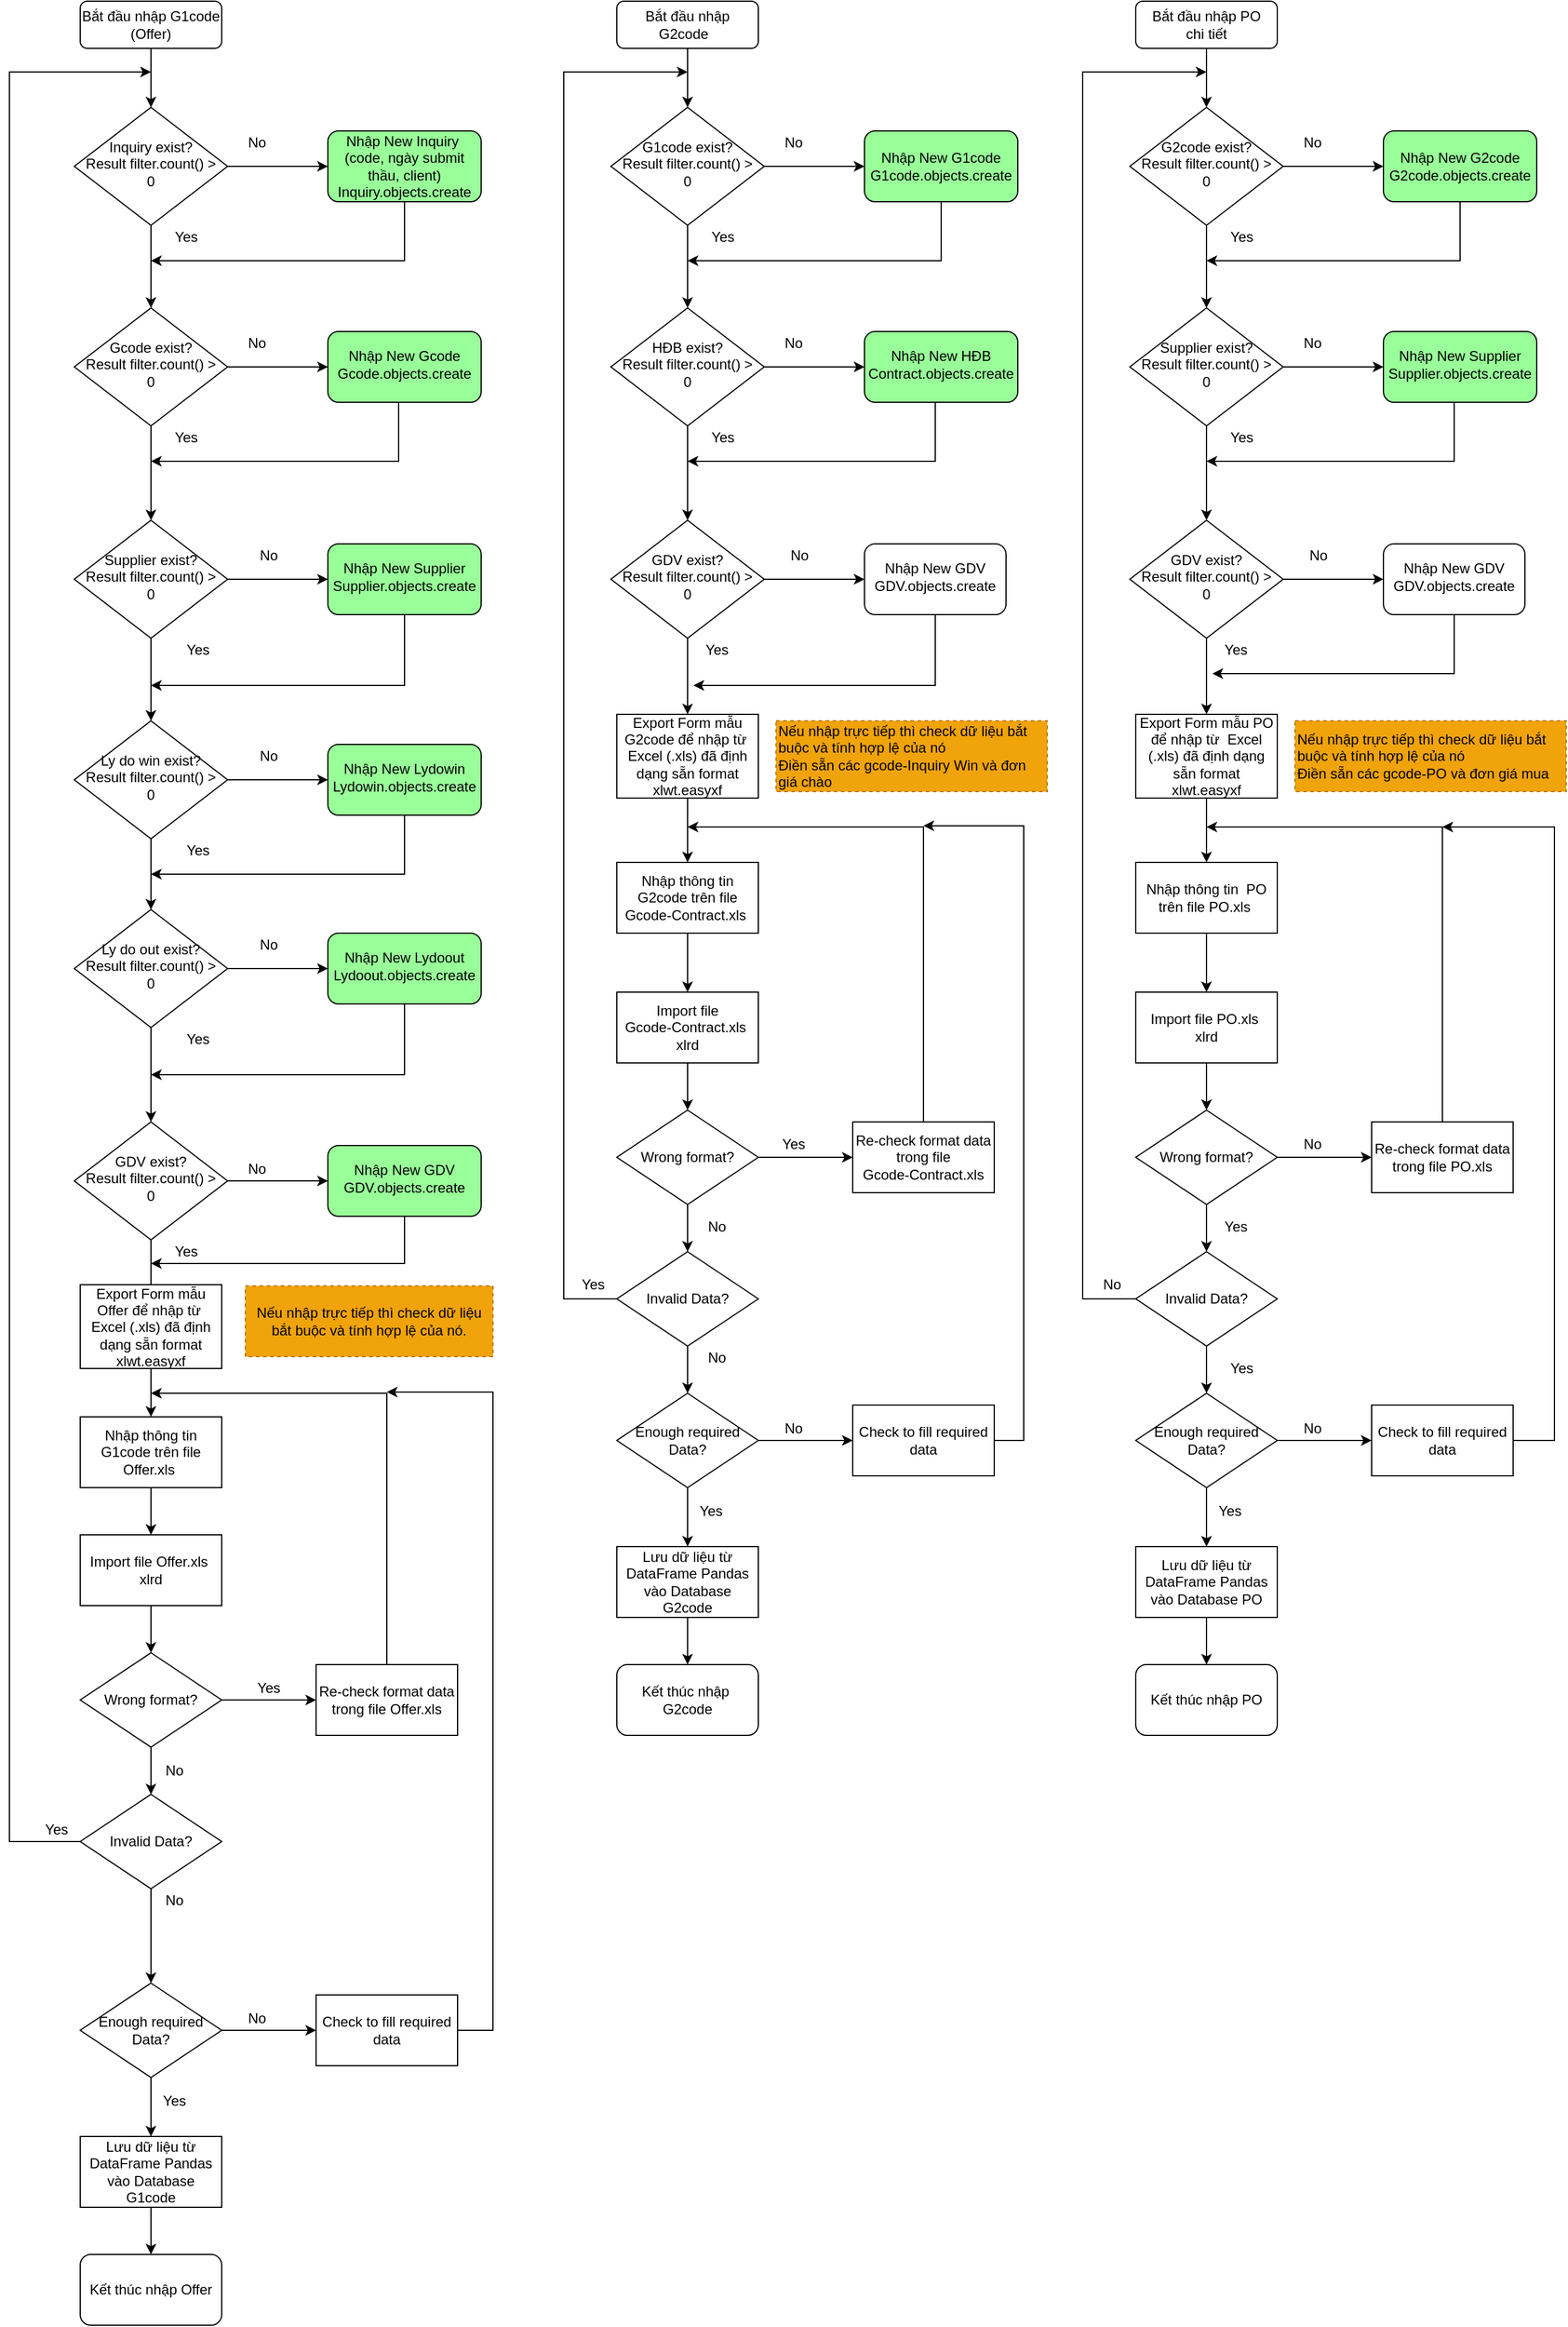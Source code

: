 <mxfile version="14.8.0" type="github"><diagram id="C5RBs43oDa-KdzZeNtuy" name="Page-1"><mxGraphModel dx="868" dy="460" grid="1" gridSize="10" guides="1" tooltips="1" connect="1" arrows="1" fold="1" page="1" pageScale="1" pageWidth="827" pageHeight="1169" math="0" shadow="0"><root><mxCell id="WIyWlLk6GJQsqaUBKTNV-0"/><mxCell id="WIyWlLk6GJQsqaUBKTNV-1" parent="WIyWlLk6GJQsqaUBKTNV-0"/><mxCell id="VUkAEkNBpmiIfnRecDsA-70" value="" style="edgeStyle=orthogonalEdgeStyle;rounded=0;orthogonalLoop=1;jettySize=auto;html=1;" edge="1" parent="WIyWlLk6GJQsqaUBKTNV-1" source="WIyWlLk6GJQsqaUBKTNV-3" target="VUkAEkNBpmiIfnRecDsA-69"><mxGeometry relative="1" as="geometry"/></mxCell><mxCell id="WIyWlLk6GJQsqaUBKTNV-3" value="Bắt đầu nhập G1code (Offer)" style="rounded=1;whiteSpace=wrap;html=1;fontSize=12;glass=0;strokeWidth=1;shadow=0;" parent="WIyWlLk6GJQsqaUBKTNV-1" vertex="1"><mxGeometry x="110" y="10" width="120" height="40" as="geometry"/></mxCell><mxCell id="VUkAEkNBpmiIfnRecDsA-39" value="" style="edgeStyle=orthogonalEdgeStyle;rounded=0;orthogonalLoop=1;jettySize=auto;html=1;" edge="1" parent="WIyWlLk6GJQsqaUBKTNV-1" source="VUkAEkNBpmiIfnRecDsA-3" target="VUkAEkNBpmiIfnRecDsA-33"><mxGeometry relative="1" as="geometry"/></mxCell><mxCell id="VUkAEkNBpmiIfnRecDsA-56" value="" style="edgeStyle=orthogonalEdgeStyle;rounded=0;orthogonalLoop=1;jettySize=auto;html=1;" edge="1" parent="WIyWlLk6GJQsqaUBKTNV-1" source="VUkAEkNBpmiIfnRecDsA-3" target="VUkAEkNBpmiIfnRecDsA-55"><mxGeometry relative="1" as="geometry"/></mxCell><mxCell id="VUkAEkNBpmiIfnRecDsA-3" value="Gcode exist?&lt;br&gt;Result filter.count() &amp;gt; 0" style="rhombus;whiteSpace=wrap;html=1;shadow=0;fontFamily=Helvetica;fontSize=12;align=center;strokeWidth=1;spacing=6;spacingTop=-4;" vertex="1" parent="WIyWlLk6GJQsqaUBKTNV-1"><mxGeometry x="105" y="270" width="130" height="100" as="geometry"/></mxCell><mxCell id="VUkAEkNBpmiIfnRecDsA-73" style="edgeStyle=orthogonalEdgeStyle;rounded=0;orthogonalLoop=1;jettySize=auto;html=1;" edge="1" parent="WIyWlLk6GJQsqaUBKTNV-1" source="VUkAEkNBpmiIfnRecDsA-26"><mxGeometry relative="1" as="geometry"><mxPoint x="170" y="230" as="targetPoint"/><Array as="points"><mxPoint x="385" y="230"/></Array></mxGeometry></mxCell><mxCell id="VUkAEkNBpmiIfnRecDsA-26" value="&lt;span&gt;Nhập New Inquiry&amp;nbsp;&lt;/span&gt;&lt;br&gt;&lt;span&gt;(code, ngày submit thầu, client)&lt;/span&gt;&lt;br&gt;&lt;span&gt;Inquiry.objects.create&lt;/span&gt;" style="rounded=1;whiteSpace=wrap;html=1;fillColor=#99FF99;" vertex="1" parent="WIyWlLk6GJQsqaUBKTNV-1"><mxGeometry x="320" y="120" width="130" height="60" as="geometry"/></mxCell><mxCell id="VUkAEkNBpmiIfnRecDsA-42" style="edgeStyle=orthogonalEdgeStyle;rounded=0;orthogonalLoop=1;jettySize=auto;html=1;" edge="1" parent="WIyWlLk6GJQsqaUBKTNV-1" source="VUkAEkNBpmiIfnRecDsA-33"><mxGeometry relative="1" as="geometry"><mxPoint x="170" y="400" as="targetPoint"/><Array as="points"><mxPoint x="380" y="400"/></Array></mxGeometry></mxCell><mxCell id="VUkAEkNBpmiIfnRecDsA-33" value="Nhập New Gcode&lt;br&gt;Gcode.objects.create" style="whiteSpace=wrap;html=1;shadow=0;strokeWidth=1;spacing=6;spacingTop=-4;fillColor=#99FF99;rounded=1;" vertex="1" parent="WIyWlLk6GJQsqaUBKTNV-1"><mxGeometry x="320" y="290" width="130" height="60" as="geometry"/></mxCell><mxCell id="VUkAEkNBpmiIfnRecDsA-44" value="" style="edgeStyle=orthogonalEdgeStyle;rounded=0;orthogonalLoop=1;jettySize=auto;html=1;" edge="1" parent="WIyWlLk6GJQsqaUBKTNV-1" source="VUkAEkNBpmiIfnRecDsA-40" target="VUkAEkNBpmiIfnRecDsA-43"><mxGeometry relative="1" as="geometry"/></mxCell><mxCell id="VUkAEkNBpmiIfnRecDsA-46" value="" style="edgeStyle=orthogonalEdgeStyle;rounded=0;orthogonalLoop=1;jettySize=auto;html=1;" edge="1" parent="WIyWlLk6GJQsqaUBKTNV-1" source="VUkAEkNBpmiIfnRecDsA-40" target="VUkAEkNBpmiIfnRecDsA-45"><mxGeometry relative="1" as="geometry"/></mxCell><mxCell id="VUkAEkNBpmiIfnRecDsA-40" value="Ly do win exist?&lt;br&gt;Result filter.count() &amp;gt; 0" style="rhombus;whiteSpace=wrap;html=1;shadow=0;fontFamily=Helvetica;fontSize=12;align=center;strokeWidth=1;spacing=6;spacingTop=-4;" vertex="1" parent="WIyWlLk6GJQsqaUBKTNV-1"><mxGeometry x="105" y="620" width="130" height="100" as="geometry"/></mxCell><mxCell id="VUkAEkNBpmiIfnRecDsA-47" style="edgeStyle=orthogonalEdgeStyle;rounded=0;orthogonalLoop=1;jettySize=auto;html=1;" edge="1" parent="WIyWlLk6GJQsqaUBKTNV-1" source="VUkAEkNBpmiIfnRecDsA-43"><mxGeometry relative="1" as="geometry"><mxPoint x="170" y="750" as="targetPoint"/><Array as="points"><mxPoint x="385" y="750"/></Array></mxGeometry></mxCell><mxCell id="VUkAEkNBpmiIfnRecDsA-43" value="&lt;span&gt;Nhập New Lydowin&lt;/span&gt;&lt;br&gt;&lt;span&gt;Lydowin.objects.create&lt;/span&gt;" style="whiteSpace=wrap;html=1;shadow=0;strokeWidth=1;spacing=6;spacingTop=-4;fillColor=#99FF99;rounded=1;" vertex="1" parent="WIyWlLk6GJQsqaUBKTNV-1"><mxGeometry x="320" y="640" width="130" height="60" as="geometry"/></mxCell><mxCell id="VUkAEkNBpmiIfnRecDsA-49" value="" style="edgeStyle=orthogonalEdgeStyle;rounded=0;orthogonalLoop=1;jettySize=auto;html=1;" edge="1" parent="WIyWlLk6GJQsqaUBKTNV-1" source="VUkAEkNBpmiIfnRecDsA-45" target="VUkAEkNBpmiIfnRecDsA-48"><mxGeometry relative="1" as="geometry"/></mxCell><mxCell id="VUkAEkNBpmiIfnRecDsA-51" value="" style="edgeStyle=orthogonalEdgeStyle;rounded=0;orthogonalLoop=1;jettySize=auto;html=1;" edge="1" parent="WIyWlLk6GJQsqaUBKTNV-1" source="VUkAEkNBpmiIfnRecDsA-45" target="VUkAEkNBpmiIfnRecDsA-50"><mxGeometry relative="1" as="geometry"/></mxCell><mxCell id="VUkAEkNBpmiIfnRecDsA-45" value="Ly do out exist?&lt;br&gt;Result filter.count() &amp;gt; 0" style="rhombus;whiteSpace=wrap;html=1;shadow=0;fontFamily=Helvetica;fontSize=12;align=center;strokeWidth=1;spacing=6;spacingTop=-4;" vertex="1" parent="WIyWlLk6GJQsqaUBKTNV-1"><mxGeometry x="105" y="780" width="130" height="100" as="geometry"/></mxCell><mxCell id="VUkAEkNBpmiIfnRecDsA-54" style="edgeStyle=orthogonalEdgeStyle;rounded=0;orthogonalLoop=1;jettySize=auto;html=1;" edge="1" parent="WIyWlLk6GJQsqaUBKTNV-1" source="VUkAEkNBpmiIfnRecDsA-48"><mxGeometry relative="1" as="geometry"><mxPoint x="170" y="920" as="targetPoint"/><Array as="points"><mxPoint x="385" y="920"/></Array></mxGeometry></mxCell><mxCell id="VUkAEkNBpmiIfnRecDsA-48" value="&lt;span&gt;Nhập New Lydoout&lt;/span&gt;&lt;br&gt;&lt;span&gt;Lydoout.objects.create&lt;/span&gt;" style="whiteSpace=wrap;html=1;shadow=0;strokeWidth=1;spacing=6;spacingTop=-4;fillColor=#99FF99;rounded=1;" vertex="1" parent="WIyWlLk6GJQsqaUBKTNV-1"><mxGeometry x="320" y="800" width="130" height="60" as="geometry"/></mxCell><mxCell id="VUkAEkNBpmiIfnRecDsA-53" value="" style="edgeStyle=orthogonalEdgeStyle;rounded=0;orthogonalLoop=1;jettySize=auto;html=1;" edge="1" parent="WIyWlLk6GJQsqaUBKTNV-1" source="VUkAEkNBpmiIfnRecDsA-50" target="VUkAEkNBpmiIfnRecDsA-52"><mxGeometry relative="1" as="geometry"/></mxCell><mxCell id="VUkAEkNBpmiIfnRecDsA-77" value="" style="edgeStyle=orthogonalEdgeStyle;rounded=0;orthogonalLoop=1;jettySize=auto;html=1;" edge="1" parent="WIyWlLk6GJQsqaUBKTNV-1" source="VUkAEkNBpmiIfnRecDsA-50"><mxGeometry relative="1" as="geometry"><mxPoint x="170" y="1109" as="targetPoint"/></mxGeometry></mxCell><mxCell id="VUkAEkNBpmiIfnRecDsA-50" value="GDV exist?&lt;br&gt;Result filter.count() &amp;gt; 0" style="rhombus;whiteSpace=wrap;html=1;shadow=0;fontFamily=Helvetica;fontSize=12;align=center;strokeWidth=1;spacing=6;spacingTop=-4;" vertex="1" parent="WIyWlLk6GJQsqaUBKTNV-1"><mxGeometry x="105" y="960" width="130" height="100" as="geometry"/></mxCell><mxCell id="VUkAEkNBpmiIfnRecDsA-82" style="edgeStyle=orthogonalEdgeStyle;rounded=0;orthogonalLoop=1;jettySize=auto;html=1;" edge="1" parent="WIyWlLk6GJQsqaUBKTNV-1" source="VUkAEkNBpmiIfnRecDsA-52"><mxGeometry relative="1" as="geometry"><mxPoint x="170" y="1080" as="targetPoint"/><Array as="points"><mxPoint x="385" y="1080"/></Array></mxGeometry></mxCell><mxCell id="VUkAEkNBpmiIfnRecDsA-52" value="&lt;span&gt;Nhập New GDV&lt;/span&gt;&lt;br&gt;&lt;span&gt;GDV.objects.create&lt;/span&gt;" style="whiteSpace=wrap;html=1;shadow=0;strokeWidth=1;spacing=6;spacingTop=-4;fillColor=#99FF99;rounded=1;" vertex="1" parent="WIyWlLk6GJQsqaUBKTNV-1"><mxGeometry x="320" y="980" width="130" height="60" as="geometry"/></mxCell><mxCell id="VUkAEkNBpmiIfnRecDsA-58" value="" style="edgeStyle=orthogonalEdgeStyle;rounded=0;orthogonalLoop=1;jettySize=auto;html=1;" edge="1" parent="WIyWlLk6GJQsqaUBKTNV-1" source="VUkAEkNBpmiIfnRecDsA-55" target="VUkAEkNBpmiIfnRecDsA-57"><mxGeometry relative="1" as="geometry"/></mxCell><mxCell id="VUkAEkNBpmiIfnRecDsA-59" value="" style="edgeStyle=orthogonalEdgeStyle;rounded=0;orthogonalLoop=1;jettySize=auto;html=1;" edge="1" parent="WIyWlLk6GJQsqaUBKTNV-1" source="VUkAEkNBpmiIfnRecDsA-55" target="VUkAEkNBpmiIfnRecDsA-40"><mxGeometry relative="1" as="geometry"/></mxCell><mxCell id="VUkAEkNBpmiIfnRecDsA-55" value="Supplier exist?&lt;br&gt;Result filter.count() &amp;gt; 0" style="rhombus;whiteSpace=wrap;html=1;shadow=0;fontFamily=Helvetica;fontSize=12;align=center;strokeWidth=1;spacing=6;spacingTop=-4;" vertex="1" parent="WIyWlLk6GJQsqaUBKTNV-1"><mxGeometry x="105" y="450" width="130" height="100" as="geometry"/></mxCell><mxCell id="VUkAEkNBpmiIfnRecDsA-60" style="edgeStyle=orthogonalEdgeStyle;rounded=0;orthogonalLoop=1;jettySize=auto;html=1;" edge="1" parent="WIyWlLk6GJQsqaUBKTNV-1" source="VUkAEkNBpmiIfnRecDsA-57"><mxGeometry relative="1" as="geometry"><mxPoint x="170" y="590" as="targetPoint"/><Array as="points"><mxPoint x="385" y="590"/></Array></mxGeometry></mxCell><mxCell id="VUkAEkNBpmiIfnRecDsA-57" value="Nhập New Supplier&lt;br&gt;Supplier.objects.create" style="whiteSpace=wrap;html=1;shadow=0;strokeWidth=1;spacing=6;spacingTop=-4;fillColor=#99FF99;rounded=1;" vertex="1" parent="WIyWlLk6GJQsqaUBKTNV-1"><mxGeometry x="320" y="470" width="130" height="60" as="geometry"/></mxCell><mxCell id="VUkAEkNBpmiIfnRecDsA-61" value="No" style="text;html=1;strokeColor=none;fillColor=none;align=center;verticalAlign=middle;whiteSpace=wrap;rounded=0;" vertex="1" parent="WIyWlLk6GJQsqaUBKTNV-1"><mxGeometry x="240" y="290" width="40" height="20" as="geometry"/></mxCell><mxCell id="VUkAEkNBpmiIfnRecDsA-62" value="Yes" style="text;html=1;strokeColor=none;fillColor=none;align=center;verticalAlign=middle;whiteSpace=wrap;rounded=0;" vertex="1" parent="WIyWlLk6GJQsqaUBKTNV-1"><mxGeometry x="180" y="370" width="40" height="20" as="geometry"/></mxCell><mxCell id="VUkAEkNBpmiIfnRecDsA-63" value="No" style="text;html=1;strokeColor=none;fillColor=none;align=center;verticalAlign=middle;whiteSpace=wrap;rounded=0;" vertex="1" parent="WIyWlLk6GJQsqaUBKTNV-1"><mxGeometry x="250" y="470" width="40" height="20" as="geometry"/></mxCell><mxCell id="VUkAEkNBpmiIfnRecDsA-64" value="Yes" style="text;html=1;strokeColor=none;fillColor=none;align=center;verticalAlign=middle;whiteSpace=wrap;rounded=0;" vertex="1" parent="WIyWlLk6GJQsqaUBKTNV-1"><mxGeometry x="190" y="550" width="40" height="20" as="geometry"/></mxCell><mxCell id="VUkAEkNBpmiIfnRecDsA-65" value="No" style="text;html=1;strokeColor=none;fillColor=none;align=center;verticalAlign=middle;whiteSpace=wrap;rounded=0;" vertex="1" parent="WIyWlLk6GJQsqaUBKTNV-1"><mxGeometry x="250" y="640" width="40" height="20" as="geometry"/></mxCell><mxCell id="VUkAEkNBpmiIfnRecDsA-66" value="Yes" style="text;html=1;strokeColor=none;fillColor=none;align=center;verticalAlign=middle;whiteSpace=wrap;rounded=0;" vertex="1" parent="WIyWlLk6GJQsqaUBKTNV-1"><mxGeometry x="190" y="720" width="40" height="20" as="geometry"/></mxCell><mxCell id="VUkAEkNBpmiIfnRecDsA-67" value="No" style="text;html=1;strokeColor=none;fillColor=none;align=center;verticalAlign=middle;whiteSpace=wrap;rounded=0;" vertex="1" parent="WIyWlLk6GJQsqaUBKTNV-1"><mxGeometry x="250" y="800" width="40" height="20" as="geometry"/></mxCell><mxCell id="VUkAEkNBpmiIfnRecDsA-68" value="Yes" style="text;html=1;strokeColor=none;fillColor=none;align=center;verticalAlign=middle;whiteSpace=wrap;rounded=0;" vertex="1" parent="WIyWlLk6GJQsqaUBKTNV-1"><mxGeometry x="190" y="880" width="40" height="20" as="geometry"/></mxCell><mxCell id="VUkAEkNBpmiIfnRecDsA-71" value="" style="edgeStyle=orthogonalEdgeStyle;rounded=0;orthogonalLoop=1;jettySize=auto;html=1;" edge="1" parent="WIyWlLk6GJQsqaUBKTNV-1" source="VUkAEkNBpmiIfnRecDsA-69" target="VUkAEkNBpmiIfnRecDsA-26"><mxGeometry relative="1" as="geometry"/></mxCell><mxCell id="VUkAEkNBpmiIfnRecDsA-72" value="" style="edgeStyle=orthogonalEdgeStyle;rounded=0;orthogonalLoop=1;jettySize=auto;html=1;" edge="1" parent="WIyWlLk6GJQsqaUBKTNV-1" source="VUkAEkNBpmiIfnRecDsA-69" target="VUkAEkNBpmiIfnRecDsA-3"><mxGeometry relative="1" as="geometry"/></mxCell><mxCell id="VUkAEkNBpmiIfnRecDsA-69" value="Inquiry exist?&lt;br&gt;Result filter.count() &amp;gt; 0" style="rhombus;whiteSpace=wrap;html=1;shadow=0;fontFamily=Helvetica;fontSize=12;align=center;strokeWidth=1;spacing=6;spacingTop=-4;rounded=0;" vertex="1" parent="WIyWlLk6GJQsqaUBKTNV-1"><mxGeometry x="105" y="100" width="130" height="100" as="geometry"/></mxCell><mxCell id="VUkAEkNBpmiIfnRecDsA-74" value="No" style="text;html=1;strokeColor=none;fillColor=none;align=center;verticalAlign=middle;whiteSpace=wrap;rounded=0;" vertex="1" parent="WIyWlLk6GJQsqaUBKTNV-1"><mxGeometry x="240" y="120" width="40" height="20" as="geometry"/></mxCell><mxCell id="VUkAEkNBpmiIfnRecDsA-75" value="Yes" style="text;html=1;strokeColor=none;fillColor=none;align=center;verticalAlign=middle;whiteSpace=wrap;rounded=0;" vertex="1" parent="WIyWlLk6GJQsqaUBKTNV-1"><mxGeometry x="180" y="200" width="40" height="20" as="geometry"/></mxCell><mxCell id="VUkAEkNBpmiIfnRecDsA-81" value="" style="edgeStyle=orthogonalEdgeStyle;rounded=0;orthogonalLoop=1;jettySize=auto;html=1;" edge="1" parent="WIyWlLk6GJQsqaUBKTNV-1" source="VUkAEkNBpmiIfnRecDsA-79" target="VUkAEkNBpmiIfnRecDsA-80"><mxGeometry relative="1" as="geometry"/></mxCell><mxCell id="VUkAEkNBpmiIfnRecDsA-79" value="Export Form mẫu Offer để nhập từ&amp;nbsp; Excel (.xls) đã định dạng sẵn format&lt;br&gt;xlwt.easyxf" style="rounded=0;whiteSpace=wrap;html=1;" vertex="1" parent="WIyWlLk6GJQsqaUBKTNV-1"><mxGeometry x="110" y="1098" width="120" height="71" as="geometry"/></mxCell><mxCell id="VUkAEkNBpmiIfnRecDsA-86" value="" style="edgeStyle=orthogonalEdgeStyle;rounded=0;orthogonalLoop=1;jettySize=auto;html=1;" edge="1" parent="WIyWlLk6GJQsqaUBKTNV-1" source="VUkAEkNBpmiIfnRecDsA-80" target="VUkAEkNBpmiIfnRecDsA-85"><mxGeometry relative="1" as="geometry"/></mxCell><mxCell id="VUkAEkNBpmiIfnRecDsA-80" value="Nhập thông tin G1code trên file Offer.xls&amp;nbsp;" style="whiteSpace=wrap;html=1;rounded=0;" vertex="1" parent="WIyWlLk6GJQsqaUBKTNV-1"><mxGeometry x="110" y="1210" width="120" height="60" as="geometry"/></mxCell><mxCell id="VUkAEkNBpmiIfnRecDsA-83" value="No" style="text;html=1;strokeColor=none;fillColor=none;align=center;verticalAlign=middle;whiteSpace=wrap;rounded=0;" vertex="1" parent="WIyWlLk6GJQsqaUBKTNV-1"><mxGeometry x="240" y="990" width="40" height="20" as="geometry"/></mxCell><mxCell id="VUkAEkNBpmiIfnRecDsA-84" value="Yes" style="text;html=1;strokeColor=none;fillColor=none;align=center;verticalAlign=middle;whiteSpace=wrap;rounded=0;" vertex="1" parent="WIyWlLk6GJQsqaUBKTNV-1"><mxGeometry x="180" y="1060" width="40" height="20" as="geometry"/></mxCell><mxCell id="VUkAEkNBpmiIfnRecDsA-90" value="" style="edgeStyle=orthogonalEdgeStyle;rounded=0;orthogonalLoop=1;jettySize=auto;html=1;" edge="1" parent="WIyWlLk6GJQsqaUBKTNV-1" source="VUkAEkNBpmiIfnRecDsA-85" target="VUkAEkNBpmiIfnRecDsA-89"><mxGeometry relative="1" as="geometry"/></mxCell><mxCell id="VUkAEkNBpmiIfnRecDsA-85" value="Import file Offer.xls&amp;nbsp;&lt;br&gt;xlrd" style="whiteSpace=wrap;html=1;rounded=0;" vertex="1" parent="WIyWlLk6GJQsqaUBKTNV-1"><mxGeometry x="110" y="1310" width="120" height="60" as="geometry"/></mxCell><mxCell id="VUkAEkNBpmiIfnRecDsA-92" value="" style="edgeStyle=orthogonalEdgeStyle;rounded=0;orthogonalLoop=1;jettySize=auto;html=1;" edge="1" parent="WIyWlLk6GJQsqaUBKTNV-1" source="VUkAEkNBpmiIfnRecDsA-89" target="VUkAEkNBpmiIfnRecDsA-91"><mxGeometry relative="1" as="geometry"/></mxCell><mxCell id="VUkAEkNBpmiIfnRecDsA-95" value="" style="edgeStyle=orthogonalEdgeStyle;rounded=0;orthogonalLoop=1;jettySize=auto;html=1;" edge="1" parent="WIyWlLk6GJQsqaUBKTNV-1" source="VUkAEkNBpmiIfnRecDsA-89" target="VUkAEkNBpmiIfnRecDsA-94"><mxGeometry relative="1" as="geometry"/></mxCell><mxCell id="VUkAEkNBpmiIfnRecDsA-89" value="Wrong format?" style="rhombus;whiteSpace=wrap;html=1;rounded=0;" vertex="1" parent="WIyWlLk6GJQsqaUBKTNV-1"><mxGeometry x="110" y="1410" width="120" height="80" as="geometry"/></mxCell><mxCell id="VUkAEkNBpmiIfnRecDsA-93" style="edgeStyle=orthogonalEdgeStyle;rounded=0;orthogonalLoop=1;jettySize=auto;html=1;" edge="1" parent="WIyWlLk6GJQsqaUBKTNV-1" source="VUkAEkNBpmiIfnRecDsA-91"><mxGeometry relative="1" as="geometry"><mxPoint x="170" y="1190" as="targetPoint"/><Array as="points"><mxPoint x="370" y="1190"/></Array></mxGeometry></mxCell><mxCell id="VUkAEkNBpmiIfnRecDsA-91" value="Re-check format data trong file Offer.xls" style="whiteSpace=wrap;html=1;rounded=0;" vertex="1" parent="WIyWlLk6GJQsqaUBKTNV-1"><mxGeometry x="310" y="1420" width="120" height="60" as="geometry"/></mxCell><mxCell id="VUkAEkNBpmiIfnRecDsA-96" style="edgeStyle=orthogonalEdgeStyle;rounded=0;orthogonalLoop=1;jettySize=auto;html=1;" edge="1" parent="WIyWlLk6GJQsqaUBKTNV-1" source="VUkAEkNBpmiIfnRecDsA-94"><mxGeometry relative="1" as="geometry"><mxPoint x="170" y="70" as="targetPoint"/><Array as="points"><mxPoint x="50" y="1570"/><mxPoint x="50" y="70"/></Array></mxGeometry></mxCell><mxCell id="VUkAEkNBpmiIfnRecDsA-199" value="" style="edgeStyle=orthogonalEdgeStyle;rounded=0;orthogonalLoop=1;jettySize=auto;html=1;" edge="1" parent="WIyWlLk6GJQsqaUBKTNV-1" source="VUkAEkNBpmiIfnRecDsA-94" target="VUkAEkNBpmiIfnRecDsA-198"><mxGeometry relative="1" as="geometry"/></mxCell><mxCell id="VUkAEkNBpmiIfnRecDsA-94" value="Invalid Data?" style="rhombus;whiteSpace=wrap;html=1;rounded=0;" vertex="1" parent="WIyWlLk6GJQsqaUBKTNV-1"><mxGeometry x="110" y="1530" width="120" height="80" as="geometry"/></mxCell><mxCell id="VUkAEkNBpmiIfnRecDsA-100" value="" style="edgeStyle=orthogonalEdgeStyle;rounded=0;orthogonalLoop=1;jettySize=auto;html=1;" edge="1" parent="WIyWlLk6GJQsqaUBKTNV-1" source="VUkAEkNBpmiIfnRecDsA-97" target="VUkAEkNBpmiIfnRecDsA-99"><mxGeometry relative="1" as="geometry"/></mxCell><mxCell id="VUkAEkNBpmiIfnRecDsA-97" value="Lưu dữ liệu từ DataFrame Pandas vào Database G1code" style="whiteSpace=wrap;html=1;rounded=0;" vertex="1" parent="WIyWlLk6GJQsqaUBKTNV-1"><mxGeometry x="110" y="1820" width="120" height="60" as="geometry"/></mxCell><mxCell id="VUkAEkNBpmiIfnRecDsA-99" value="Kết thúc nhập Offer" style="whiteSpace=wrap;html=1;rounded=1;" vertex="1" parent="WIyWlLk6GJQsqaUBKTNV-1"><mxGeometry x="110" y="1920" width="120" height="60" as="geometry"/></mxCell><mxCell id="VUkAEkNBpmiIfnRecDsA-102" value="" style="edgeStyle=orthogonalEdgeStyle;rounded=0;orthogonalLoop=1;jettySize=auto;html=1;" edge="1" parent="WIyWlLk6GJQsqaUBKTNV-1" source="VUkAEkNBpmiIfnRecDsA-103" target="VUkAEkNBpmiIfnRecDsA-114"><mxGeometry relative="1" as="geometry"/></mxCell><mxCell id="VUkAEkNBpmiIfnRecDsA-103" value="Bắt đầu nhập G2code&amp;nbsp;&amp;nbsp;" style="rounded=1;whiteSpace=wrap;html=1;fontSize=12;glass=0;strokeWidth=1;shadow=0;" vertex="1" parent="WIyWlLk6GJQsqaUBKTNV-1"><mxGeometry x="565" y="10" width="120" height="40" as="geometry"/></mxCell><mxCell id="VUkAEkNBpmiIfnRecDsA-104" value="" style="edgeStyle=orthogonalEdgeStyle;rounded=0;orthogonalLoop=1;jettySize=auto;html=1;" edge="1" parent="WIyWlLk6GJQsqaUBKTNV-1" source="VUkAEkNBpmiIfnRecDsA-105"><mxGeometry relative="1" as="geometry"><mxPoint x="775" y="320" as="targetPoint"/></mxGeometry></mxCell><mxCell id="VUkAEkNBpmiIfnRecDsA-118" value="" style="edgeStyle=orthogonalEdgeStyle;rounded=0;orthogonalLoop=1;jettySize=auto;html=1;" edge="1" parent="WIyWlLk6GJQsqaUBKTNV-1" source="VUkAEkNBpmiIfnRecDsA-105" target="VUkAEkNBpmiIfnRecDsA-117"><mxGeometry relative="1" as="geometry"/></mxCell><mxCell id="VUkAEkNBpmiIfnRecDsA-105" value="HĐB exist?&lt;br&gt;Result filter.count() &amp;gt; 0" style="rhombus;whiteSpace=wrap;html=1;shadow=0;fontFamily=Helvetica;fontSize=12;align=center;strokeWidth=1;spacing=6;spacingTop=-4;" vertex="1" parent="WIyWlLk6GJQsqaUBKTNV-1"><mxGeometry x="560" y="270" width="130" height="100" as="geometry"/></mxCell><mxCell id="VUkAEkNBpmiIfnRecDsA-106" style="edgeStyle=orthogonalEdgeStyle;rounded=0;orthogonalLoop=1;jettySize=auto;html=1;" edge="1" parent="WIyWlLk6GJQsqaUBKTNV-1"><mxGeometry relative="1" as="geometry"><mxPoint x="625" y="230" as="targetPoint"/><Array as="points"><mxPoint x="840" y="230"/></Array><mxPoint x="840" y="180" as="sourcePoint"/></mxGeometry></mxCell><mxCell id="VUkAEkNBpmiIfnRecDsA-107" value="&lt;span&gt;Nhập New G1code&lt;/span&gt;&lt;br&gt;&lt;span&gt;G1code.objects.create&lt;/span&gt;" style="rounded=1;whiteSpace=wrap;html=1;fillColor=#99FF99;" vertex="1" parent="WIyWlLk6GJQsqaUBKTNV-1"><mxGeometry x="775" y="120" width="130" height="60" as="geometry"/></mxCell><mxCell id="VUkAEkNBpmiIfnRecDsA-108" style="edgeStyle=orthogonalEdgeStyle;rounded=0;orthogonalLoop=1;jettySize=auto;html=1;" edge="1" parent="WIyWlLk6GJQsqaUBKTNV-1"><mxGeometry relative="1" as="geometry"><mxPoint x="625" y="400" as="targetPoint"/><Array as="points"><mxPoint x="835" y="400"/></Array><mxPoint x="835" y="350" as="sourcePoint"/></mxGeometry></mxCell><mxCell id="VUkAEkNBpmiIfnRecDsA-109" value="Nhập New HĐB&lt;br&gt;Contract.objects.create" style="whiteSpace=wrap;html=1;shadow=0;strokeWidth=1;spacing=6;spacingTop=-4;fillColor=#99FF99;rounded=1;" vertex="1" parent="WIyWlLk6GJQsqaUBKTNV-1"><mxGeometry x="775" y="290" width="130" height="60" as="geometry"/></mxCell><mxCell id="VUkAEkNBpmiIfnRecDsA-110" value="No" style="text;html=1;strokeColor=none;fillColor=none;align=center;verticalAlign=middle;whiteSpace=wrap;rounded=0;" vertex="1" parent="WIyWlLk6GJQsqaUBKTNV-1"><mxGeometry x="695" y="290" width="40" height="20" as="geometry"/></mxCell><mxCell id="VUkAEkNBpmiIfnRecDsA-111" value="Yes" style="text;html=1;strokeColor=none;fillColor=none;align=center;verticalAlign=middle;whiteSpace=wrap;rounded=0;" vertex="1" parent="WIyWlLk6GJQsqaUBKTNV-1"><mxGeometry x="635" y="370" width="40" height="20" as="geometry"/></mxCell><mxCell id="VUkAEkNBpmiIfnRecDsA-112" value="" style="edgeStyle=orthogonalEdgeStyle;rounded=0;orthogonalLoop=1;jettySize=auto;html=1;" edge="1" parent="WIyWlLk6GJQsqaUBKTNV-1" source="VUkAEkNBpmiIfnRecDsA-114"><mxGeometry relative="1" as="geometry"><mxPoint x="775" y="150" as="targetPoint"/></mxGeometry></mxCell><mxCell id="VUkAEkNBpmiIfnRecDsA-113" value="" style="edgeStyle=orthogonalEdgeStyle;rounded=0;orthogonalLoop=1;jettySize=auto;html=1;" edge="1" parent="WIyWlLk6GJQsqaUBKTNV-1" source="VUkAEkNBpmiIfnRecDsA-114" target="VUkAEkNBpmiIfnRecDsA-105"><mxGeometry relative="1" as="geometry"/></mxCell><mxCell id="VUkAEkNBpmiIfnRecDsA-114" value="G1code exist?&lt;br&gt;Result filter.count() &amp;gt; 0" style="rhombus;whiteSpace=wrap;html=1;shadow=0;fontFamily=Helvetica;fontSize=12;align=center;strokeWidth=1;spacing=6;spacingTop=-4;rounded=0;" vertex="1" parent="WIyWlLk6GJQsqaUBKTNV-1"><mxGeometry x="560" y="100" width="130" height="100" as="geometry"/></mxCell><mxCell id="VUkAEkNBpmiIfnRecDsA-115" value="No" style="text;html=1;strokeColor=none;fillColor=none;align=center;verticalAlign=middle;whiteSpace=wrap;rounded=0;" vertex="1" parent="WIyWlLk6GJQsqaUBKTNV-1"><mxGeometry x="695" y="120" width="40" height="20" as="geometry"/></mxCell><mxCell id="VUkAEkNBpmiIfnRecDsA-116" value="Yes" style="text;html=1;strokeColor=none;fillColor=none;align=center;verticalAlign=middle;whiteSpace=wrap;rounded=0;" vertex="1" parent="WIyWlLk6GJQsqaUBKTNV-1"><mxGeometry x="635" y="200" width="40" height="20" as="geometry"/></mxCell><mxCell id="VUkAEkNBpmiIfnRecDsA-120" value="" style="edgeStyle=orthogonalEdgeStyle;rounded=0;orthogonalLoop=1;jettySize=auto;html=1;" edge="1" parent="WIyWlLk6GJQsqaUBKTNV-1" source="VUkAEkNBpmiIfnRecDsA-117" target="VUkAEkNBpmiIfnRecDsA-119"><mxGeometry relative="1" as="geometry"/></mxCell><mxCell id="VUkAEkNBpmiIfnRecDsA-149" value="" style="edgeStyle=orthogonalEdgeStyle;rounded=0;orthogonalLoop=1;jettySize=auto;html=1;" edge="1" parent="WIyWlLk6GJQsqaUBKTNV-1" source="VUkAEkNBpmiIfnRecDsA-117" target="VUkAEkNBpmiIfnRecDsA-148"><mxGeometry relative="1" as="geometry"/></mxCell><mxCell id="VUkAEkNBpmiIfnRecDsA-117" value="GDV exist?&lt;br&gt;Result filter.count() &amp;gt; 0" style="rhombus;whiteSpace=wrap;html=1;shadow=0;fontFamily=Helvetica;fontSize=12;align=center;strokeWidth=1;spacing=6;spacingTop=-4;" vertex="1" parent="WIyWlLk6GJQsqaUBKTNV-1"><mxGeometry x="560" y="450" width="130" height="100" as="geometry"/></mxCell><mxCell id="VUkAEkNBpmiIfnRecDsA-151" style="edgeStyle=orthogonalEdgeStyle;rounded=0;orthogonalLoop=1;jettySize=auto;html=1;" edge="1" parent="WIyWlLk6GJQsqaUBKTNV-1" source="VUkAEkNBpmiIfnRecDsA-119"><mxGeometry relative="1" as="geometry"><mxPoint x="630" y="590" as="targetPoint"/><Array as="points"><mxPoint x="835" y="590"/></Array></mxGeometry></mxCell><mxCell id="VUkAEkNBpmiIfnRecDsA-119" value="&lt;span&gt;Nhập New GDV&lt;/span&gt;&lt;br&gt;&lt;span&gt;GDV.objects.create&lt;/span&gt;" style="whiteSpace=wrap;html=1;shadow=0;strokeWidth=1;spacing=6;spacingTop=-4;rounded=1;" vertex="1" parent="WIyWlLk6GJQsqaUBKTNV-1"><mxGeometry x="775" y="470" width="120" height="60" as="geometry"/></mxCell><mxCell id="VUkAEkNBpmiIfnRecDsA-153" value="" style="edgeStyle=orthogonalEdgeStyle;rounded=0;orthogonalLoop=1;jettySize=auto;html=1;" edge="1" parent="WIyWlLk6GJQsqaUBKTNV-1" source="VUkAEkNBpmiIfnRecDsA-123" target="VUkAEkNBpmiIfnRecDsA-125"><mxGeometry relative="1" as="geometry"/></mxCell><mxCell id="VUkAEkNBpmiIfnRecDsA-123" value="Nhập thông tin G2code trên file Gcode-Contract.xls&amp;nbsp;" style="whiteSpace=wrap;html=1;rounded=0;" vertex="1" parent="WIyWlLk6GJQsqaUBKTNV-1"><mxGeometry x="565" y="740" width="120" height="60" as="geometry"/></mxCell><mxCell id="VUkAEkNBpmiIfnRecDsA-124" value="" style="edgeStyle=orthogonalEdgeStyle;rounded=0;orthogonalLoop=1;jettySize=auto;html=1;" edge="1" parent="WIyWlLk6GJQsqaUBKTNV-1" source="VUkAEkNBpmiIfnRecDsA-125" target="VUkAEkNBpmiIfnRecDsA-128"><mxGeometry relative="1" as="geometry"/></mxCell><mxCell id="VUkAEkNBpmiIfnRecDsA-125" value="Import file &lt;br&gt;Gcode-Contract.xls&amp;nbsp;&lt;br&gt;xlrd" style="whiteSpace=wrap;html=1;rounded=0;" vertex="1" parent="WIyWlLk6GJQsqaUBKTNV-1"><mxGeometry x="565" y="850" width="120" height="60" as="geometry"/></mxCell><mxCell id="VUkAEkNBpmiIfnRecDsA-126" value="" style="edgeStyle=orthogonalEdgeStyle;rounded=0;orthogonalLoop=1;jettySize=auto;html=1;" edge="1" parent="WIyWlLk6GJQsqaUBKTNV-1" source="VUkAEkNBpmiIfnRecDsA-128" target="VUkAEkNBpmiIfnRecDsA-130"><mxGeometry relative="1" as="geometry"/></mxCell><mxCell id="VUkAEkNBpmiIfnRecDsA-127" value="" style="edgeStyle=orthogonalEdgeStyle;rounded=0;orthogonalLoop=1;jettySize=auto;html=1;" edge="1" parent="WIyWlLk6GJQsqaUBKTNV-1" source="VUkAEkNBpmiIfnRecDsA-128" target="VUkAEkNBpmiIfnRecDsA-132"><mxGeometry relative="1" as="geometry"/></mxCell><mxCell id="VUkAEkNBpmiIfnRecDsA-128" value="Wrong format?" style="rhombus;whiteSpace=wrap;html=1;rounded=0;" vertex="1" parent="WIyWlLk6GJQsqaUBKTNV-1"><mxGeometry x="565" y="950" width="120" height="80" as="geometry"/></mxCell><mxCell id="VUkAEkNBpmiIfnRecDsA-129" style="edgeStyle=orthogonalEdgeStyle;rounded=0;orthogonalLoop=1;jettySize=auto;html=1;" edge="1" parent="WIyWlLk6GJQsqaUBKTNV-1" source="VUkAEkNBpmiIfnRecDsA-130"><mxGeometry relative="1" as="geometry"><mxPoint x="625" y="710" as="targetPoint"/><Array as="points"><mxPoint x="825" y="710"/></Array></mxGeometry></mxCell><mxCell id="VUkAEkNBpmiIfnRecDsA-130" value="Re-check format data trong file &lt;br&gt;Gcode-Contract.xls" style="whiteSpace=wrap;html=1;rounded=0;" vertex="1" parent="WIyWlLk6GJQsqaUBKTNV-1"><mxGeometry x="765" y="960" width="120" height="60" as="geometry"/></mxCell><mxCell id="VUkAEkNBpmiIfnRecDsA-131" value="" style="edgeStyle=orthogonalEdgeStyle;rounded=0;orthogonalLoop=1;jettySize=auto;html=1;entryX=0.5;entryY=0;entryDx=0;entryDy=0;" edge="1" parent="WIyWlLk6GJQsqaUBKTNV-1" source="VUkAEkNBpmiIfnRecDsA-132" target="VUkAEkNBpmiIfnRecDsA-211"><mxGeometry relative="1" as="geometry"><mxPoint x="625" y="1190" as="targetPoint"/></mxGeometry></mxCell><mxCell id="VUkAEkNBpmiIfnRecDsA-137" style="edgeStyle=orthogonalEdgeStyle;rounded=0;orthogonalLoop=1;jettySize=auto;html=1;" edge="1" parent="WIyWlLk6GJQsqaUBKTNV-1" source="VUkAEkNBpmiIfnRecDsA-132"><mxGeometry relative="1" as="geometry"><mxPoint x="625" y="70" as="targetPoint"/><Array as="points"><mxPoint x="520" y="1110"/><mxPoint x="520" y="70"/></Array></mxGeometry></mxCell><mxCell id="VUkAEkNBpmiIfnRecDsA-132" value="Invalid Data?" style="rhombus;whiteSpace=wrap;html=1;rounded=0;" vertex="1" parent="WIyWlLk6GJQsqaUBKTNV-1"><mxGeometry x="565" y="1070" width="120" height="80" as="geometry"/></mxCell><mxCell id="VUkAEkNBpmiIfnRecDsA-138" value="No" style="text;html=1;strokeColor=none;fillColor=none;align=center;verticalAlign=middle;whiteSpace=wrap;rounded=0;" vertex="1" parent="WIyWlLk6GJQsqaUBKTNV-1"><mxGeometry x="170" y="1500" width="40" height="20" as="geometry"/></mxCell><mxCell id="VUkAEkNBpmiIfnRecDsA-139" value="Yes" style="text;html=1;strokeColor=none;fillColor=none;align=center;verticalAlign=middle;whiteSpace=wrap;rounded=0;" vertex="1" parent="WIyWlLk6GJQsqaUBKTNV-1"><mxGeometry x="250" y="1430" width="40" height="20" as="geometry"/></mxCell><mxCell id="VUkAEkNBpmiIfnRecDsA-140" value="Yes" style="text;html=1;strokeColor=none;fillColor=none;align=center;verticalAlign=middle;whiteSpace=wrap;rounded=0;" vertex="1" parent="WIyWlLk6GJQsqaUBKTNV-1"><mxGeometry x="70" y="1550" width="40" height="20" as="geometry"/></mxCell><mxCell id="VUkAEkNBpmiIfnRecDsA-141" value="No" style="text;html=1;strokeColor=none;fillColor=none;align=center;verticalAlign=middle;whiteSpace=wrap;rounded=0;" vertex="1" parent="WIyWlLk6GJQsqaUBKTNV-1"><mxGeometry x="170" y="1610" width="40" height="20" as="geometry"/></mxCell><mxCell id="VUkAEkNBpmiIfnRecDsA-142" value="No" style="text;html=1;strokeColor=none;fillColor=none;align=center;verticalAlign=middle;whiteSpace=wrap;rounded=0;" vertex="1" parent="WIyWlLk6GJQsqaUBKTNV-1"><mxGeometry x="700" y="470" width="40" height="20" as="geometry"/></mxCell><mxCell id="VUkAEkNBpmiIfnRecDsA-143" value="Yes" style="text;html=1;strokeColor=none;fillColor=none;align=center;verticalAlign=middle;whiteSpace=wrap;rounded=0;" vertex="1" parent="WIyWlLk6GJQsqaUBKTNV-1"><mxGeometry x="630" y="550" width="40" height="20" as="geometry"/></mxCell><mxCell id="VUkAEkNBpmiIfnRecDsA-144" value="No" style="text;html=1;strokeColor=none;fillColor=none;align=center;verticalAlign=middle;whiteSpace=wrap;rounded=0;" vertex="1" parent="WIyWlLk6GJQsqaUBKTNV-1"><mxGeometry x="630" y="1039" width="40" height="20" as="geometry"/></mxCell><mxCell id="VUkAEkNBpmiIfnRecDsA-145" value="Yes" style="text;html=1;strokeColor=none;fillColor=none;align=center;verticalAlign=middle;whiteSpace=wrap;rounded=0;" vertex="1" parent="WIyWlLk6GJQsqaUBKTNV-1"><mxGeometry x="695" y="969" width="40" height="20" as="geometry"/></mxCell><mxCell id="VUkAEkNBpmiIfnRecDsA-146" value="No" style="text;html=1;strokeColor=none;fillColor=none;align=center;verticalAlign=middle;whiteSpace=wrap;rounded=0;" vertex="1" parent="WIyWlLk6GJQsqaUBKTNV-1"><mxGeometry x="630" y="1150" width="40" height="20" as="geometry"/></mxCell><mxCell id="VUkAEkNBpmiIfnRecDsA-147" value="Yes" style="text;html=1;strokeColor=none;fillColor=none;align=center;verticalAlign=middle;whiteSpace=wrap;rounded=0;" vertex="1" parent="WIyWlLk6GJQsqaUBKTNV-1"><mxGeometry x="525" y="1088" width="40" height="20" as="geometry"/></mxCell><mxCell id="VUkAEkNBpmiIfnRecDsA-150" value="" style="edgeStyle=orthogonalEdgeStyle;rounded=0;orthogonalLoop=1;jettySize=auto;html=1;" edge="1" parent="WIyWlLk6GJQsqaUBKTNV-1" source="VUkAEkNBpmiIfnRecDsA-148" target="VUkAEkNBpmiIfnRecDsA-123"><mxGeometry relative="1" as="geometry"/></mxCell><mxCell id="VUkAEkNBpmiIfnRecDsA-148" value="Export Form mẫu G2code để nhập từ&amp;nbsp; Excel (.xls) đã định dạng sẵn format&lt;br&gt;xlwt.easyxf" style="rounded=0;whiteSpace=wrap;html=1;" vertex="1" parent="WIyWlLk6GJQsqaUBKTNV-1"><mxGeometry x="565" y="614.5" width="120" height="71" as="geometry"/></mxCell><mxCell id="VUkAEkNBpmiIfnRecDsA-154" value="" style="edgeStyle=orthogonalEdgeStyle;rounded=0;orthogonalLoop=1;jettySize=auto;html=1;" edge="1" parent="WIyWlLk6GJQsqaUBKTNV-1" source="VUkAEkNBpmiIfnRecDsA-155" target="VUkAEkNBpmiIfnRecDsA-167"><mxGeometry relative="1" as="geometry"/></mxCell><mxCell id="VUkAEkNBpmiIfnRecDsA-155" value="Bắt đầu nhập PO &lt;br&gt;chi tiết" style="rounded=1;whiteSpace=wrap;html=1;fontSize=12;glass=0;strokeWidth=1;shadow=0;" vertex="1" parent="WIyWlLk6GJQsqaUBKTNV-1"><mxGeometry x="1005" y="10" width="120" height="40" as="geometry"/></mxCell><mxCell id="VUkAEkNBpmiIfnRecDsA-156" value="" style="edgeStyle=orthogonalEdgeStyle;rounded=0;orthogonalLoop=1;jettySize=auto;html=1;" edge="1" parent="WIyWlLk6GJQsqaUBKTNV-1" source="VUkAEkNBpmiIfnRecDsA-158"><mxGeometry relative="1" as="geometry"><mxPoint x="1215" y="320" as="targetPoint"/></mxGeometry></mxCell><mxCell id="VUkAEkNBpmiIfnRecDsA-157" value="" style="edgeStyle=orthogonalEdgeStyle;rounded=0;orthogonalLoop=1;jettySize=auto;html=1;" edge="1" parent="WIyWlLk6GJQsqaUBKTNV-1" source="VUkAEkNBpmiIfnRecDsA-158" target="VUkAEkNBpmiIfnRecDsA-172"><mxGeometry relative="1" as="geometry"/></mxCell><mxCell id="VUkAEkNBpmiIfnRecDsA-158" value="Supplier exist?&lt;br&gt;Result filter.count() &amp;gt; 0" style="rhombus;whiteSpace=wrap;html=1;shadow=0;fontFamily=Helvetica;fontSize=12;align=center;strokeWidth=1;spacing=6;spacingTop=-4;" vertex="1" parent="WIyWlLk6GJQsqaUBKTNV-1"><mxGeometry x="1000" y="270" width="130" height="100" as="geometry"/></mxCell><mxCell id="VUkAEkNBpmiIfnRecDsA-159" style="edgeStyle=orthogonalEdgeStyle;rounded=0;orthogonalLoop=1;jettySize=auto;html=1;" edge="1" parent="WIyWlLk6GJQsqaUBKTNV-1"><mxGeometry relative="1" as="geometry"><mxPoint x="1065" y="230" as="targetPoint"/><Array as="points"><mxPoint x="1280" y="230"/></Array><mxPoint x="1280" y="180" as="sourcePoint"/></mxGeometry></mxCell><mxCell id="VUkAEkNBpmiIfnRecDsA-160" value="&lt;span&gt;Nhập New G2code&lt;/span&gt;&lt;br&gt;&lt;span&gt;G2code.objects.create&lt;/span&gt;" style="rounded=1;whiteSpace=wrap;html=1;fillColor=#99FF99;" vertex="1" parent="WIyWlLk6GJQsqaUBKTNV-1"><mxGeometry x="1215" y="120" width="130" height="60" as="geometry"/></mxCell><mxCell id="VUkAEkNBpmiIfnRecDsA-161" style="edgeStyle=orthogonalEdgeStyle;rounded=0;orthogonalLoop=1;jettySize=auto;html=1;" edge="1" parent="WIyWlLk6GJQsqaUBKTNV-1"><mxGeometry relative="1" as="geometry"><mxPoint x="1065" y="400" as="targetPoint"/><Array as="points"><mxPoint x="1275" y="400"/></Array><mxPoint x="1275" y="350" as="sourcePoint"/></mxGeometry></mxCell><mxCell id="VUkAEkNBpmiIfnRecDsA-162" value="Nhập New Supplier&lt;br&gt;Supplier.objects.create" style="whiteSpace=wrap;html=1;shadow=0;strokeWidth=1;spacing=6;spacingTop=-4;fillColor=#99FF99;rounded=1;" vertex="1" parent="WIyWlLk6GJQsqaUBKTNV-1"><mxGeometry x="1215" y="290" width="130" height="60" as="geometry"/></mxCell><mxCell id="VUkAEkNBpmiIfnRecDsA-163" value="No" style="text;html=1;strokeColor=none;fillColor=none;align=center;verticalAlign=middle;whiteSpace=wrap;rounded=0;" vertex="1" parent="WIyWlLk6GJQsqaUBKTNV-1"><mxGeometry x="1135" y="290" width="40" height="20" as="geometry"/></mxCell><mxCell id="VUkAEkNBpmiIfnRecDsA-164" value="Yes" style="text;html=1;strokeColor=none;fillColor=none;align=center;verticalAlign=middle;whiteSpace=wrap;rounded=0;" vertex="1" parent="WIyWlLk6GJQsqaUBKTNV-1"><mxGeometry x="1075" y="370" width="40" height="20" as="geometry"/></mxCell><mxCell id="VUkAEkNBpmiIfnRecDsA-165" value="" style="edgeStyle=orthogonalEdgeStyle;rounded=0;orthogonalLoop=1;jettySize=auto;html=1;" edge="1" parent="WIyWlLk6GJQsqaUBKTNV-1" source="VUkAEkNBpmiIfnRecDsA-167"><mxGeometry relative="1" as="geometry"><mxPoint x="1215" y="150" as="targetPoint"/></mxGeometry></mxCell><mxCell id="VUkAEkNBpmiIfnRecDsA-166" value="" style="edgeStyle=orthogonalEdgeStyle;rounded=0;orthogonalLoop=1;jettySize=auto;html=1;" edge="1" parent="WIyWlLk6GJQsqaUBKTNV-1" source="VUkAEkNBpmiIfnRecDsA-167" target="VUkAEkNBpmiIfnRecDsA-158"><mxGeometry relative="1" as="geometry"/></mxCell><mxCell id="VUkAEkNBpmiIfnRecDsA-167" value="G2code exist?&lt;br&gt;Result filter.count() &amp;gt; 0" style="rhombus;whiteSpace=wrap;html=1;shadow=0;fontFamily=Helvetica;fontSize=12;align=center;strokeWidth=1;spacing=6;spacingTop=-4;rounded=0;" vertex="1" parent="WIyWlLk6GJQsqaUBKTNV-1"><mxGeometry x="1000" y="100" width="130" height="100" as="geometry"/></mxCell><mxCell id="VUkAEkNBpmiIfnRecDsA-168" value="No" style="text;html=1;strokeColor=none;fillColor=none;align=center;verticalAlign=middle;whiteSpace=wrap;rounded=0;" vertex="1" parent="WIyWlLk6GJQsqaUBKTNV-1"><mxGeometry x="1135" y="120" width="40" height="20" as="geometry"/></mxCell><mxCell id="VUkAEkNBpmiIfnRecDsA-169" value="Yes" style="text;html=1;strokeColor=none;fillColor=none;align=center;verticalAlign=middle;whiteSpace=wrap;rounded=0;" vertex="1" parent="WIyWlLk6GJQsqaUBKTNV-1"><mxGeometry x="1075" y="200" width="40" height="20" as="geometry"/></mxCell><mxCell id="VUkAEkNBpmiIfnRecDsA-170" value="" style="edgeStyle=orthogonalEdgeStyle;rounded=0;orthogonalLoop=1;jettySize=auto;html=1;" edge="1" parent="WIyWlLk6GJQsqaUBKTNV-1" source="VUkAEkNBpmiIfnRecDsA-172" target="VUkAEkNBpmiIfnRecDsA-174"><mxGeometry relative="1" as="geometry"/></mxCell><mxCell id="VUkAEkNBpmiIfnRecDsA-171" value="" style="edgeStyle=orthogonalEdgeStyle;rounded=0;orthogonalLoop=1;jettySize=auto;html=1;" edge="1" parent="WIyWlLk6GJQsqaUBKTNV-1" source="VUkAEkNBpmiIfnRecDsA-172" target="VUkAEkNBpmiIfnRecDsA-197"><mxGeometry relative="1" as="geometry"/></mxCell><mxCell id="VUkAEkNBpmiIfnRecDsA-172" value="GDV exist?&lt;br&gt;Result filter.count() &amp;gt; 0" style="rhombus;whiteSpace=wrap;html=1;shadow=0;fontFamily=Helvetica;fontSize=12;align=center;strokeWidth=1;spacing=6;spacingTop=-4;" vertex="1" parent="WIyWlLk6GJQsqaUBKTNV-1"><mxGeometry x="1000" y="450" width="130" height="100" as="geometry"/></mxCell><mxCell id="VUkAEkNBpmiIfnRecDsA-173" style="edgeStyle=orthogonalEdgeStyle;rounded=0;orthogonalLoop=1;jettySize=auto;html=1;" edge="1" parent="WIyWlLk6GJQsqaUBKTNV-1" source="VUkAEkNBpmiIfnRecDsA-174"><mxGeometry relative="1" as="geometry"><mxPoint x="1070" y="580" as="targetPoint"/><Array as="points"><mxPoint x="1275" y="580"/><mxPoint x="1070" y="580"/></Array></mxGeometry></mxCell><mxCell id="VUkAEkNBpmiIfnRecDsA-174" value="&lt;span&gt;Nhập New GDV&lt;/span&gt;&lt;br&gt;&lt;span&gt;GDV.objects.create&lt;/span&gt;" style="whiteSpace=wrap;html=1;shadow=0;strokeWidth=1;spacing=6;spacingTop=-4;rounded=1;" vertex="1" parent="WIyWlLk6GJQsqaUBKTNV-1"><mxGeometry x="1215" y="470" width="120" height="60" as="geometry"/></mxCell><mxCell id="VUkAEkNBpmiIfnRecDsA-175" value="" style="edgeStyle=orthogonalEdgeStyle;rounded=0;orthogonalLoop=1;jettySize=auto;html=1;" edge="1" parent="WIyWlLk6GJQsqaUBKTNV-1" source="VUkAEkNBpmiIfnRecDsA-176" target="VUkAEkNBpmiIfnRecDsA-178"><mxGeometry relative="1" as="geometry"/></mxCell><mxCell id="VUkAEkNBpmiIfnRecDsA-176" value="Nhập thông tin&amp;nbsp; PO trên file PO.xls&amp;nbsp;" style="whiteSpace=wrap;html=1;rounded=0;" vertex="1" parent="WIyWlLk6GJQsqaUBKTNV-1"><mxGeometry x="1005" y="740" width="120" height="60" as="geometry"/></mxCell><mxCell id="VUkAEkNBpmiIfnRecDsA-177" value="" style="edgeStyle=orthogonalEdgeStyle;rounded=0;orthogonalLoop=1;jettySize=auto;html=1;" edge="1" parent="WIyWlLk6GJQsqaUBKTNV-1" source="VUkAEkNBpmiIfnRecDsA-178" target="VUkAEkNBpmiIfnRecDsA-181"><mxGeometry relative="1" as="geometry"/></mxCell><mxCell id="VUkAEkNBpmiIfnRecDsA-178" value="Import file PO.xls&amp;nbsp;&lt;br&gt;xlrd" style="whiteSpace=wrap;html=1;rounded=0;" vertex="1" parent="WIyWlLk6GJQsqaUBKTNV-1"><mxGeometry x="1005" y="850" width="120" height="60" as="geometry"/></mxCell><mxCell id="VUkAEkNBpmiIfnRecDsA-179" value="" style="edgeStyle=orthogonalEdgeStyle;rounded=0;orthogonalLoop=1;jettySize=auto;html=1;" edge="1" parent="WIyWlLk6GJQsqaUBKTNV-1" source="VUkAEkNBpmiIfnRecDsA-181" target="VUkAEkNBpmiIfnRecDsA-183"><mxGeometry relative="1" as="geometry"/></mxCell><mxCell id="VUkAEkNBpmiIfnRecDsA-180" value="" style="edgeStyle=orthogonalEdgeStyle;rounded=0;orthogonalLoop=1;jettySize=auto;html=1;" edge="1" parent="WIyWlLk6GJQsqaUBKTNV-1" source="VUkAEkNBpmiIfnRecDsA-181" target="VUkAEkNBpmiIfnRecDsA-186"><mxGeometry relative="1" as="geometry"/></mxCell><mxCell id="VUkAEkNBpmiIfnRecDsA-181" value="Wrong format?" style="rhombus;whiteSpace=wrap;html=1;rounded=0;" vertex="1" parent="WIyWlLk6GJQsqaUBKTNV-1"><mxGeometry x="1005" y="950" width="120" height="80" as="geometry"/></mxCell><mxCell id="VUkAEkNBpmiIfnRecDsA-182" style="edgeStyle=orthogonalEdgeStyle;rounded=0;orthogonalLoop=1;jettySize=auto;html=1;" edge="1" parent="WIyWlLk6GJQsqaUBKTNV-1" source="VUkAEkNBpmiIfnRecDsA-183"><mxGeometry relative="1" as="geometry"><mxPoint x="1065" y="710" as="targetPoint"/><Array as="points"><mxPoint x="1265" y="710"/></Array></mxGeometry></mxCell><mxCell id="VUkAEkNBpmiIfnRecDsA-183" value="Re-check format data trong file PO.xls" style="whiteSpace=wrap;html=1;rounded=0;" vertex="1" parent="WIyWlLk6GJQsqaUBKTNV-1"><mxGeometry x="1205" y="960" width="120" height="60" as="geometry"/></mxCell><mxCell id="VUkAEkNBpmiIfnRecDsA-184" value="" style="edgeStyle=orthogonalEdgeStyle;rounded=0;orthogonalLoop=1;jettySize=auto;html=1;" edge="1" parent="WIyWlLk6GJQsqaUBKTNV-1" source="VUkAEkNBpmiIfnRecDsA-186"><mxGeometry relative="1" as="geometry"><mxPoint x="1065" y="1190" as="targetPoint"/></mxGeometry></mxCell><mxCell id="VUkAEkNBpmiIfnRecDsA-185" style="edgeStyle=orthogonalEdgeStyle;rounded=0;orthogonalLoop=1;jettySize=auto;html=1;" edge="1" parent="WIyWlLk6GJQsqaUBKTNV-1" source="VUkAEkNBpmiIfnRecDsA-186"><mxGeometry relative="1" as="geometry"><mxPoint x="1065" y="70" as="targetPoint"/><Array as="points"><mxPoint x="960" y="1110"/><mxPoint x="960" y="70"/></Array></mxGeometry></mxCell><mxCell id="VUkAEkNBpmiIfnRecDsA-186" value="Invalid Data?" style="rhombus;whiteSpace=wrap;html=1;rounded=0;" vertex="1" parent="WIyWlLk6GJQsqaUBKTNV-1"><mxGeometry x="1005" y="1070" width="120" height="80" as="geometry"/></mxCell><mxCell id="VUkAEkNBpmiIfnRecDsA-190" value="No" style="text;html=1;strokeColor=none;fillColor=none;align=center;verticalAlign=middle;whiteSpace=wrap;rounded=0;" vertex="1" parent="WIyWlLk6GJQsqaUBKTNV-1"><mxGeometry x="1140" y="470" width="40" height="20" as="geometry"/></mxCell><mxCell id="VUkAEkNBpmiIfnRecDsA-191" value="Yes" style="text;html=1;strokeColor=none;fillColor=none;align=center;verticalAlign=middle;whiteSpace=wrap;rounded=0;" vertex="1" parent="WIyWlLk6GJQsqaUBKTNV-1"><mxGeometry x="1070" y="550" width="40" height="20" as="geometry"/></mxCell><mxCell id="VUkAEkNBpmiIfnRecDsA-192" value="Yes" style="text;html=1;strokeColor=none;fillColor=none;align=center;verticalAlign=middle;whiteSpace=wrap;rounded=0;" vertex="1" parent="WIyWlLk6GJQsqaUBKTNV-1"><mxGeometry x="1070" y="1039" width="40" height="20" as="geometry"/></mxCell><mxCell id="VUkAEkNBpmiIfnRecDsA-193" value="No" style="text;html=1;strokeColor=none;fillColor=none;align=center;verticalAlign=middle;whiteSpace=wrap;rounded=0;" vertex="1" parent="WIyWlLk6GJQsqaUBKTNV-1"><mxGeometry x="1135" y="969" width="40" height="20" as="geometry"/></mxCell><mxCell id="VUkAEkNBpmiIfnRecDsA-194" value="Yes" style="text;html=1;strokeColor=none;fillColor=none;align=center;verticalAlign=middle;whiteSpace=wrap;rounded=0;" vertex="1" parent="WIyWlLk6GJQsqaUBKTNV-1"><mxGeometry x="1075" y="1159" width="40" height="20" as="geometry"/></mxCell><mxCell id="VUkAEkNBpmiIfnRecDsA-195" value="No" style="text;html=1;strokeColor=none;fillColor=none;align=center;verticalAlign=middle;whiteSpace=wrap;rounded=0;" vertex="1" parent="WIyWlLk6GJQsqaUBKTNV-1"><mxGeometry x="965" y="1088" width="40" height="20" as="geometry"/></mxCell><mxCell id="VUkAEkNBpmiIfnRecDsA-196" value="" style="edgeStyle=orthogonalEdgeStyle;rounded=0;orthogonalLoop=1;jettySize=auto;html=1;" edge="1" parent="WIyWlLk6GJQsqaUBKTNV-1" source="VUkAEkNBpmiIfnRecDsA-197" target="VUkAEkNBpmiIfnRecDsA-176"><mxGeometry relative="1" as="geometry"/></mxCell><mxCell id="VUkAEkNBpmiIfnRecDsA-197" value="Export Form mẫu PO để nhập từ&amp;nbsp; Excel (.xls) đã định dạng sẵn format&lt;br&gt;xlwt.easyxf" style="rounded=0;whiteSpace=wrap;html=1;" vertex="1" parent="WIyWlLk6GJQsqaUBKTNV-1"><mxGeometry x="1005" y="614.5" width="120" height="71" as="geometry"/></mxCell><mxCell id="VUkAEkNBpmiIfnRecDsA-200" value="" style="edgeStyle=orthogonalEdgeStyle;rounded=0;orthogonalLoop=1;jettySize=auto;html=1;" edge="1" parent="WIyWlLk6GJQsqaUBKTNV-1" source="VUkAEkNBpmiIfnRecDsA-198" target="VUkAEkNBpmiIfnRecDsA-97"><mxGeometry relative="1" as="geometry"/></mxCell><mxCell id="VUkAEkNBpmiIfnRecDsA-202" value="" style="edgeStyle=orthogonalEdgeStyle;rounded=0;orthogonalLoop=1;jettySize=auto;html=1;" edge="1" parent="WIyWlLk6GJQsqaUBKTNV-1" source="VUkAEkNBpmiIfnRecDsA-198" target="VUkAEkNBpmiIfnRecDsA-201"><mxGeometry relative="1" as="geometry"/></mxCell><mxCell id="VUkAEkNBpmiIfnRecDsA-198" value="Enough required Data?" style="rhombus;whiteSpace=wrap;html=1;rounded=0;" vertex="1" parent="WIyWlLk6GJQsqaUBKTNV-1"><mxGeometry x="110" y="1690" width="120" height="80" as="geometry"/></mxCell><mxCell id="VUkAEkNBpmiIfnRecDsA-217" style="edgeStyle=orthogonalEdgeStyle;rounded=0;orthogonalLoop=1;jettySize=auto;html=1;" edge="1" parent="WIyWlLk6GJQsqaUBKTNV-1" source="VUkAEkNBpmiIfnRecDsA-201"><mxGeometry relative="1" as="geometry"><mxPoint x="370" y="1189" as="targetPoint"/><Array as="points"><mxPoint x="460" y="1730"/><mxPoint x="460" y="1189"/></Array></mxGeometry></mxCell><mxCell id="VUkAEkNBpmiIfnRecDsA-201" value="Check to fill required data" style="whiteSpace=wrap;html=1;rounded=0;" vertex="1" parent="WIyWlLk6GJQsqaUBKTNV-1"><mxGeometry x="310" y="1700" width="120" height="60" as="geometry"/></mxCell><mxCell id="VUkAEkNBpmiIfnRecDsA-204" value="Yes" style="text;html=1;strokeColor=none;fillColor=none;align=center;verticalAlign=middle;whiteSpace=wrap;rounded=0;" vertex="1" parent="WIyWlLk6GJQsqaUBKTNV-1"><mxGeometry x="170" y="1780" width="40" height="20" as="geometry"/></mxCell><mxCell id="VUkAEkNBpmiIfnRecDsA-205" value="No" style="text;html=1;strokeColor=none;fillColor=none;align=center;verticalAlign=middle;whiteSpace=wrap;rounded=0;" vertex="1" parent="WIyWlLk6GJQsqaUBKTNV-1"><mxGeometry x="240" y="1710" width="40" height="20" as="geometry"/></mxCell><mxCell id="VUkAEkNBpmiIfnRecDsA-206" value="" style="edgeStyle=orthogonalEdgeStyle;rounded=0;orthogonalLoop=1;jettySize=auto;html=1;" edge="1" parent="WIyWlLk6GJQsqaUBKTNV-1" source="VUkAEkNBpmiIfnRecDsA-207" target="VUkAEkNBpmiIfnRecDsA-208"><mxGeometry relative="1" as="geometry"/></mxCell><mxCell id="VUkAEkNBpmiIfnRecDsA-207" value="Lưu dữ liệu từ DataFrame Pandas vào Database G2code" style="whiteSpace=wrap;html=1;rounded=0;" vertex="1" parent="WIyWlLk6GJQsqaUBKTNV-1"><mxGeometry x="565" y="1320" width="120" height="60" as="geometry"/></mxCell><mxCell id="VUkAEkNBpmiIfnRecDsA-208" value="Kết thúc nhập&amp;nbsp; G2code" style="whiteSpace=wrap;html=1;rounded=1;" vertex="1" parent="WIyWlLk6GJQsqaUBKTNV-1"><mxGeometry x="565" y="1420" width="120" height="60" as="geometry"/></mxCell><mxCell id="VUkAEkNBpmiIfnRecDsA-209" value="" style="edgeStyle=orthogonalEdgeStyle;rounded=0;orthogonalLoop=1;jettySize=auto;html=1;" edge="1" parent="WIyWlLk6GJQsqaUBKTNV-1" source="VUkAEkNBpmiIfnRecDsA-211" target="VUkAEkNBpmiIfnRecDsA-207"><mxGeometry relative="1" as="geometry"/></mxCell><mxCell id="VUkAEkNBpmiIfnRecDsA-210" value="" style="edgeStyle=orthogonalEdgeStyle;rounded=0;orthogonalLoop=1;jettySize=auto;html=1;" edge="1" parent="WIyWlLk6GJQsqaUBKTNV-1" source="VUkAEkNBpmiIfnRecDsA-211" target="VUkAEkNBpmiIfnRecDsA-213"><mxGeometry relative="1" as="geometry"/></mxCell><mxCell id="VUkAEkNBpmiIfnRecDsA-211" value="Enough required Data?" style="rhombus;whiteSpace=wrap;html=1;rounded=0;" vertex="1" parent="WIyWlLk6GJQsqaUBKTNV-1"><mxGeometry x="565" y="1190" width="120" height="80" as="geometry"/></mxCell><mxCell id="VUkAEkNBpmiIfnRecDsA-216" style="edgeStyle=orthogonalEdgeStyle;rounded=0;orthogonalLoop=1;jettySize=auto;html=1;" edge="1" parent="WIyWlLk6GJQsqaUBKTNV-1" source="VUkAEkNBpmiIfnRecDsA-213"><mxGeometry relative="1" as="geometry"><mxPoint x="825" y="709" as="targetPoint"/><Array as="points"><mxPoint x="910" y="1230"/><mxPoint x="910" y="709"/></Array></mxGeometry></mxCell><mxCell id="VUkAEkNBpmiIfnRecDsA-213" value="Check to fill required data" style="whiteSpace=wrap;html=1;rounded=0;" vertex="1" parent="WIyWlLk6GJQsqaUBKTNV-1"><mxGeometry x="765" y="1200" width="120" height="60" as="geometry"/></mxCell><mxCell id="VUkAEkNBpmiIfnRecDsA-214" value="Yes" style="text;html=1;strokeColor=none;fillColor=none;align=center;verticalAlign=middle;whiteSpace=wrap;rounded=0;" vertex="1" parent="WIyWlLk6GJQsqaUBKTNV-1"><mxGeometry x="625" y="1280" width="40" height="20" as="geometry"/></mxCell><mxCell id="VUkAEkNBpmiIfnRecDsA-215" value="No" style="text;html=1;strokeColor=none;fillColor=none;align=center;verticalAlign=middle;whiteSpace=wrap;rounded=0;" vertex="1" parent="WIyWlLk6GJQsqaUBKTNV-1"><mxGeometry x="695" y="1210" width="40" height="20" as="geometry"/></mxCell><mxCell id="VUkAEkNBpmiIfnRecDsA-218" value="Nếu nhập trực tiếp thì check dữ liệu bắt buộc và tính hợp lệ của nó&amp;nbsp;&lt;br&gt;Điền sẵn các gcode-Inquiry Win và đơn giá chào" style="text;html=1;strokeColor=#BD7000;fillColor=#f0a30a;align=left;verticalAlign=middle;whiteSpace=wrap;rounded=0;dashed=1;fontColor=#000000;" vertex="1" parent="WIyWlLk6GJQsqaUBKTNV-1"><mxGeometry x="700" y="620" width="230" height="60" as="geometry"/></mxCell><mxCell id="VUkAEkNBpmiIfnRecDsA-219" value="Nếu nhập trực tiếp thì check dữ liệu bắt buộc và tính hợp lệ của nó." style="text;html=1;strokeColor=#BD7000;fillColor=#f0a30a;align=center;verticalAlign=middle;whiteSpace=wrap;rounded=0;dashed=1;fontColor=#000000;" vertex="1" parent="WIyWlLk6GJQsqaUBKTNV-1"><mxGeometry x="250" y="1099" width="210" height="60" as="geometry"/></mxCell><mxCell id="VUkAEkNBpmiIfnRecDsA-221" value="Nếu nhập trực tiếp thì check dữ liệu bắt buộc và tính hợp lệ của nó&amp;nbsp;&lt;br&gt;Điền sẵn các gcode-PO và đơn giá mua" style="text;html=1;strokeColor=#BD7000;fillColor=#f0a30a;align=left;verticalAlign=middle;whiteSpace=wrap;rounded=0;dashed=1;fontColor=#000000;" vertex="1" parent="WIyWlLk6GJQsqaUBKTNV-1"><mxGeometry x="1140" y="620" width="230" height="60" as="geometry"/></mxCell><mxCell id="VUkAEkNBpmiIfnRecDsA-222" value="" style="edgeStyle=orthogonalEdgeStyle;rounded=0;orthogonalLoop=1;jettySize=auto;html=1;" edge="1" parent="WIyWlLk6GJQsqaUBKTNV-1" source="VUkAEkNBpmiIfnRecDsA-223" target="VUkAEkNBpmiIfnRecDsA-224"><mxGeometry relative="1" as="geometry"/></mxCell><mxCell id="VUkAEkNBpmiIfnRecDsA-223" value="Lưu dữ liệu từ DataFrame Pandas vào Database PO" style="whiteSpace=wrap;html=1;rounded=0;" vertex="1" parent="WIyWlLk6GJQsqaUBKTNV-1"><mxGeometry x="1005" y="1320" width="120" height="60" as="geometry"/></mxCell><mxCell id="VUkAEkNBpmiIfnRecDsA-224" value="Kết thúc nhập PO" style="whiteSpace=wrap;html=1;rounded=1;" vertex="1" parent="WIyWlLk6GJQsqaUBKTNV-1"><mxGeometry x="1005" y="1420" width="120" height="60" as="geometry"/></mxCell><mxCell id="VUkAEkNBpmiIfnRecDsA-225" value="" style="edgeStyle=orthogonalEdgeStyle;rounded=0;orthogonalLoop=1;jettySize=auto;html=1;" edge="1" parent="WIyWlLk6GJQsqaUBKTNV-1" source="VUkAEkNBpmiIfnRecDsA-227" target="VUkAEkNBpmiIfnRecDsA-223"><mxGeometry relative="1" as="geometry"/></mxCell><mxCell id="VUkAEkNBpmiIfnRecDsA-226" value="" style="edgeStyle=orthogonalEdgeStyle;rounded=0;orthogonalLoop=1;jettySize=auto;html=1;" edge="1" parent="WIyWlLk6GJQsqaUBKTNV-1" source="VUkAEkNBpmiIfnRecDsA-227" target="VUkAEkNBpmiIfnRecDsA-228"><mxGeometry relative="1" as="geometry"/></mxCell><mxCell id="VUkAEkNBpmiIfnRecDsA-227" value="Enough required Data?" style="rhombus;whiteSpace=wrap;html=1;rounded=0;" vertex="1" parent="WIyWlLk6GJQsqaUBKTNV-1"><mxGeometry x="1005" y="1190" width="120" height="80" as="geometry"/></mxCell><mxCell id="VUkAEkNBpmiIfnRecDsA-231" style="edgeStyle=orthogonalEdgeStyle;rounded=0;orthogonalLoop=1;jettySize=auto;html=1;" edge="1" parent="WIyWlLk6GJQsqaUBKTNV-1" source="VUkAEkNBpmiIfnRecDsA-228"><mxGeometry relative="1" as="geometry"><mxPoint x="1265" y="710" as="targetPoint"/><Array as="points"><mxPoint x="1360" y="1230"/><mxPoint x="1360" y="710"/></Array></mxGeometry></mxCell><mxCell id="VUkAEkNBpmiIfnRecDsA-228" value="Check to fill required data" style="whiteSpace=wrap;html=1;rounded=0;" vertex="1" parent="WIyWlLk6GJQsqaUBKTNV-1"><mxGeometry x="1205" y="1200" width="120" height="60" as="geometry"/></mxCell><mxCell id="VUkAEkNBpmiIfnRecDsA-229" value="Yes" style="text;html=1;strokeColor=none;fillColor=none;align=center;verticalAlign=middle;whiteSpace=wrap;rounded=0;" vertex="1" parent="WIyWlLk6GJQsqaUBKTNV-1"><mxGeometry x="1065" y="1280" width="40" height="20" as="geometry"/></mxCell><mxCell id="VUkAEkNBpmiIfnRecDsA-230" value="No" style="text;html=1;strokeColor=none;fillColor=none;align=center;verticalAlign=middle;whiteSpace=wrap;rounded=0;" vertex="1" parent="WIyWlLk6GJQsqaUBKTNV-1"><mxGeometry x="1135" y="1210" width="40" height="20" as="geometry"/></mxCell></root></mxGraphModel></diagram></mxfile>